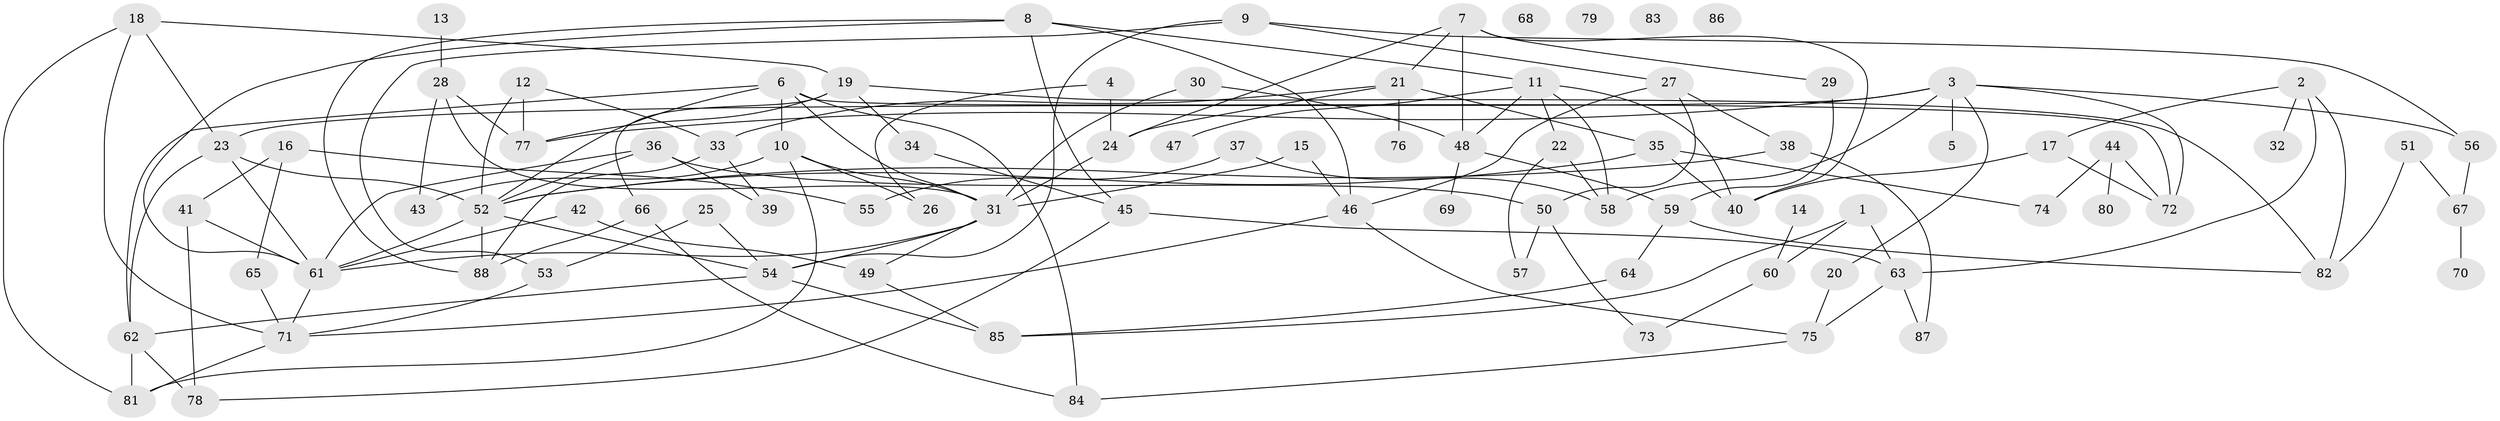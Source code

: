 // coarse degree distribution, {7: 0.05172413793103448, 1: 0.15517241379310345, 5: 0.1206896551724138, 6: 0.034482758620689655, 4: 0.3275862068965517, 3: 0.15517241379310345, 2: 0.10344827586206896, 12: 0.017241379310344827, 11: 0.034482758620689655}
// Generated by graph-tools (version 1.1) at 2025/35/03/04/25 23:35:54]
// undirected, 88 vertices, 144 edges
graph export_dot {
  node [color=gray90,style=filled];
  1;
  2;
  3;
  4;
  5;
  6;
  7;
  8;
  9;
  10;
  11;
  12;
  13;
  14;
  15;
  16;
  17;
  18;
  19;
  20;
  21;
  22;
  23;
  24;
  25;
  26;
  27;
  28;
  29;
  30;
  31;
  32;
  33;
  34;
  35;
  36;
  37;
  38;
  39;
  40;
  41;
  42;
  43;
  44;
  45;
  46;
  47;
  48;
  49;
  50;
  51;
  52;
  53;
  54;
  55;
  56;
  57;
  58;
  59;
  60;
  61;
  62;
  63;
  64;
  65;
  66;
  67;
  68;
  69;
  70;
  71;
  72;
  73;
  74;
  75;
  76;
  77;
  78;
  79;
  80;
  81;
  82;
  83;
  84;
  85;
  86;
  87;
  88;
  1 -- 60;
  1 -- 63;
  1 -- 85;
  2 -- 17;
  2 -- 32;
  2 -- 63;
  2 -- 82;
  3 -- 5;
  3 -- 20;
  3 -- 23;
  3 -- 56;
  3 -- 58;
  3 -- 72;
  3 -- 77;
  4 -- 24;
  4 -- 26;
  6 -- 10;
  6 -- 31;
  6 -- 52;
  6 -- 62;
  6 -- 72;
  6 -- 84;
  7 -- 21;
  7 -- 24;
  7 -- 29;
  7 -- 40;
  7 -- 48;
  8 -- 11;
  8 -- 45;
  8 -- 46;
  8 -- 61;
  8 -- 88;
  9 -- 27;
  9 -- 53;
  9 -- 54;
  9 -- 56;
  10 -- 26;
  10 -- 31;
  10 -- 43;
  10 -- 81;
  11 -- 22;
  11 -- 40;
  11 -- 47;
  11 -- 48;
  11 -- 58;
  12 -- 33;
  12 -- 52;
  12 -- 77;
  13 -- 28;
  14 -- 60;
  15 -- 31;
  15 -- 46;
  16 -- 41;
  16 -- 55;
  16 -- 65;
  17 -- 40;
  17 -- 72;
  18 -- 19;
  18 -- 23;
  18 -- 71;
  18 -- 81;
  19 -- 34;
  19 -- 66;
  19 -- 77;
  19 -- 82;
  20 -- 75;
  21 -- 24;
  21 -- 33;
  21 -- 35;
  21 -- 76;
  22 -- 57;
  22 -- 58;
  23 -- 52;
  23 -- 61;
  23 -- 62;
  24 -- 31;
  25 -- 53;
  25 -- 54;
  27 -- 38;
  27 -- 46;
  27 -- 50;
  28 -- 31;
  28 -- 43;
  28 -- 77;
  29 -- 59;
  30 -- 31;
  30 -- 48;
  31 -- 49;
  31 -- 54;
  31 -- 61;
  33 -- 39;
  33 -- 88;
  34 -- 45;
  35 -- 40;
  35 -- 52;
  35 -- 74;
  36 -- 39;
  36 -- 50;
  36 -- 52;
  36 -- 61;
  37 -- 55;
  37 -- 58;
  38 -- 52;
  38 -- 87;
  41 -- 61;
  41 -- 78;
  42 -- 49;
  42 -- 61;
  44 -- 72;
  44 -- 74;
  44 -- 80;
  45 -- 63;
  45 -- 78;
  46 -- 71;
  46 -- 75;
  48 -- 59;
  48 -- 69;
  49 -- 85;
  50 -- 57;
  50 -- 73;
  51 -- 67;
  51 -- 82;
  52 -- 54;
  52 -- 61;
  52 -- 88;
  53 -- 71;
  54 -- 62;
  54 -- 85;
  56 -- 67;
  59 -- 64;
  59 -- 82;
  60 -- 73;
  61 -- 71;
  62 -- 78;
  62 -- 81;
  63 -- 75;
  63 -- 87;
  64 -- 85;
  65 -- 71;
  66 -- 84;
  66 -- 88;
  67 -- 70;
  71 -- 81;
  75 -- 84;
}
